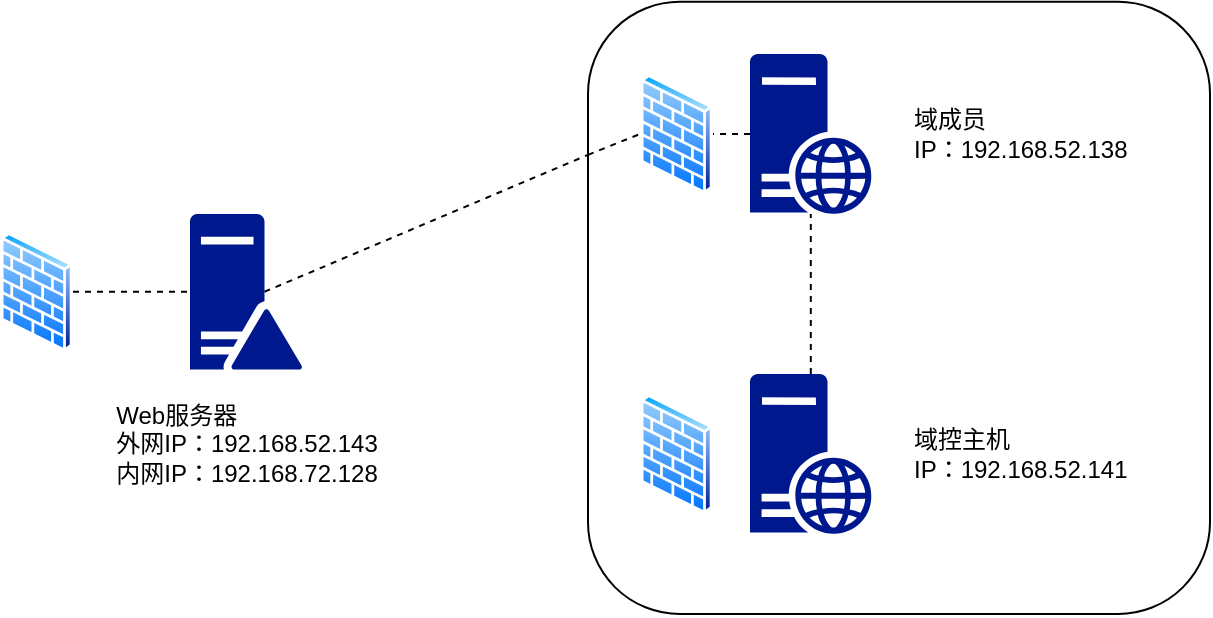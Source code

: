 <mxfile version="28.0.4">
  <diagram name="第 1 页" id="UDJSFSlXdIlGuzbnb-MN">
    <mxGraphModel dx="991" dy="859" grid="1" gridSize="10" guides="1" tooltips="1" connect="1" arrows="1" fold="1" page="1" pageScale="1" pageWidth="827" pageHeight="1169" math="0" shadow="0">
      <root>
        <mxCell id="0" />
        <mxCell id="1" parent="0" />
        <mxCell id="zumrFixpA-lSDXkxOOOP-6" value="" style="rounded=1;whiteSpace=wrap;html=1;" parent="1" vertex="1">
          <mxGeometry x="364" y="253.89" width="311" height="306.11" as="geometry" />
        </mxCell>
        <mxCell id="zumrFixpA-lSDXkxOOOP-3" value="" style="sketch=0;aspect=fixed;pointerEvents=1;shadow=0;dashed=0;html=1;strokeColor=none;labelPosition=center;verticalLabelPosition=bottom;verticalAlign=top;align=center;fillColor=#00188D;shape=mxgraph.mscae.enterprise.web_server" parent="1" vertex="1">
          <mxGeometry x="445" y="280" width="60.8" height="80" as="geometry" />
        </mxCell>
        <mxCell id="zumrFixpA-lSDXkxOOOP-4" value="" style="sketch=0;aspect=fixed;pointerEvents=1;shadow=0;dashed=0;html=1;strokeColor=none;labelPosition=center;verticalLabelPosition=bottom;verticalAlign=top;align=center;fillColor=#00188D;shape=mxgraph.mscae.enterprise.web_server" parent="1" vertex="1">
          <mxGeometry x="445" y="440" width="60.8" height="80" as="geometry" />
        </mxCell>
        <mxCell id="zumrFixpA-lSDXkxOOOP-5" value="" style="sketch=0;aspect=fixed;pointerEvents=1;shadow=0;dashed=0;html=1;strokeColor=none;labelPosition=center;verticalLabelPosition=bottom;verticalAlign=top;align=center;fillColor=#00188D;shape=mxgraph.mscae.enterprise.domain_controller" parent="1" vertex="1">
          <mxGeometry x="165" y="360" width="56" height="77.78" as="geometry" />
        </mxCell>
        <mxCell id="zumrFixpA-lSDXkxOOOP-7" value="&lt;div&gt;域成员&lt;/div&gt;IP：192.168.52.138" style="text;html=1;align=left;verticalAlign=middle;whiteSpace=wrap;rounded=0;" parent="1" vertex="1">
          <mxGeometry x="525" y="305" width="110" height="30" as="geometry" />
        </mxCell>
        <mxCell id="zumrFixpA-lSDXkxOOOP-8" value="&lt;div&gt;域控主机&lt;/div&gt;IP：192.168.52.141" style="text;html=1;align=left;verticalAlign=middle;whiteSpace=wrap;rounded=0;" parent="1" vertex="1">
          <mxGeometry x="525" y="465" width="110" height="30" as="geometry" />
        </mxCell>
        <mxCell id="zumrFixpA-lSDXkxOOOP-9" value="" style="endArrow=none;dashed=1;html=1;rounded=0;exitX=0.665;exitY=0.5;exitDx=0;exitDy=0;exitPerimeter=0;entryX=0;entryY=0.25;entryDx=0;entryDy=0;" parent="1" source="zumrFixpA-lSDXkxOOOP-5" target="zumrFixpA-lSDXkxOOOP-6" edge="1">
          <mxGeometry width="50" height="50" relative="1" as="geometry">
            <mxPoint x="415" y="340" as="sourcePoint" />
            <mxPoint x="465" y="290" as="targetPoint" />
            <Array as="points" />
          </mxGeometry>
        </mxCell>
        <mxCell id="zumrFixpA-lSDXkxOOOP-10" value="&lt;div style=&quot;text-align: left;&quot;&gt;Web服务器&lt;/div&gt;&lt;div&gt;外网IP：192.168.52.143&lt;/div&gt;内网IP：192.168.72.128" style="text;html=1;align=center;verticalAlign=middle;whiteSpace=wrap;rounded=0;" parent="1" vertex="1">
          <mxGeometry x="120.5" y="460" width="145" height="30" as="geometry" />
        </mxCell>
        <mxCell id="zPnv2lOqzisBSXIb0w6q-2" value="" style="image;aspect=fixed;perimeter=ellipsePerimeter;html=1;align=center;shadow=0;dashed=0;spacingTop=3;image=img/lib/active_directory/firewall.svg;" vertex="1" parent="1">
          <mxGeometry x="70" y="368.97" width="36.5" height="59.84" as="geometry" />
        </mxCell>
        <mxCell id="zPnv2lOqzisBSXIb0w6q-3" value="" style="endArrow=none;dashed=1;html=1;rounded=0;exitX=1;exitY=0.5;exitDx=0;exitDy=0;entryX=0;entryY=0.5;entryDx=0;entryDy=0;entryPerimeter=0;" edge="1" parent="1" source="zPnv2lOqzisBSXIb0w6q-2" target="zumrFixpA-lSDXkxOOOP-5">
          <mxGeometry width="50" height="50" relative="1" as="geometry">
            <mxPoint x="220" y="340" as="sourcePoint" />
            <mxPoint x="270" y="290" as="targetPoint" />
          </mxGeometry>
        </mxCell>
        <mxCell id="zPnv2lOqzisBSXIb0w6q-5" value="" style="image;aspect=fixed;perimeter=ellipsePerimeter;html=1;align=center;shadow=0;dashed=0;spacingTop=3;image=img/lib/active_directory/firewall.svg;" vertex="1" parent="1">
          <mxGeometry x="390" y="290.08" width="36.5" height="59.84" as="geometry" />
        </mxCell>
        <mxCell id="zPnv2lOqzisBSXIb0w6q-6" value="" style="image;aspect=fixed;perimeter=ellipsePerimeter;html=1;align=center;shadow=0;dashed=0;spacingTop=3;image=img/lib/active_directory/firewall.svg;" vertex="1" parent="1">
          <mxGeometry x="390" y="450.08" width="36.5" height="59.84" as="geometry" />
        </mxCell>
        <mxCell id="zPnv2lOqzisBSXIb0w6q-7" value="" style="endArrow=none;dashed=1;html=1;rounded=0;exitX=0;exitY=0.25;exitDx=0;exitDy=0;entryX=0;entryY=0.5;entryDx=0;entryDy=0;" edge="1" parent="1" source="zumrFixpA-lSDXkxOOOP-6" target="zPnv2lOqzisBSXIb0w6q-5">
          <mxGeometry width="50" height="50" relative="1" as="geometry">
            <mxPoint x="390" y="340" as="sourcePoint" />
            <mxPoint x="440" y="290" as="targetPoint" />
          </mxGeometry>
        </mxCell>
        <mxCell id="zPnv2lOqzisBSXIb0w6q-8" value="" style="endArrow=none;dashed=1;html=1;rounded=0;exitX=0;exitY=0.5;exitDx=0;exitDy=0;exitPerimeter=0;entryX=1;entryY=0.5;entryDx=0;entryDy=0;" edge="1" parent="1" source="zumrFixpA-lSDXkxOOOP-3" target="zPnv2lOqzisBSXIb0w6q-5">
          <mxGeometry width="50" height="50" relative="1" as="geometry">
            <mxPoint x="390" y="340" as="sourcePoint" />
            <mxPoint x="440" y="290" as="targetPoint" />
          </mxGeometry>
        </mxCell>
        <mxCell id="zPnv2lOqzisBSXIb0w6q-9" value="" style="endArrow=none;dashed=1;html=1;rounded=0;entryX=0.5;entryY=1;entryDx=0;entryDy=0;entryPerimeter=0;exitX=0.5;exitY=0;exitDx=0;exitDy=0;exitPerimeter=0;" edge="1" parent="1" source="zumrFixpA-lSDXkxOOOP-4" target="zumrFixpA-lSDXkxOOOP-3">
          <mxGeometry width="50" height="50" relative="1" as="geometry">
            <mxPoint x="390" y="340" as="sourcePoint" />
            <mxPoint x="440" y="290" as="targetPoint" />
          </mxGeometry>
        </mxCell>
      </root>
    </mxGraphModel>
  </diagram>
</mxfile>
